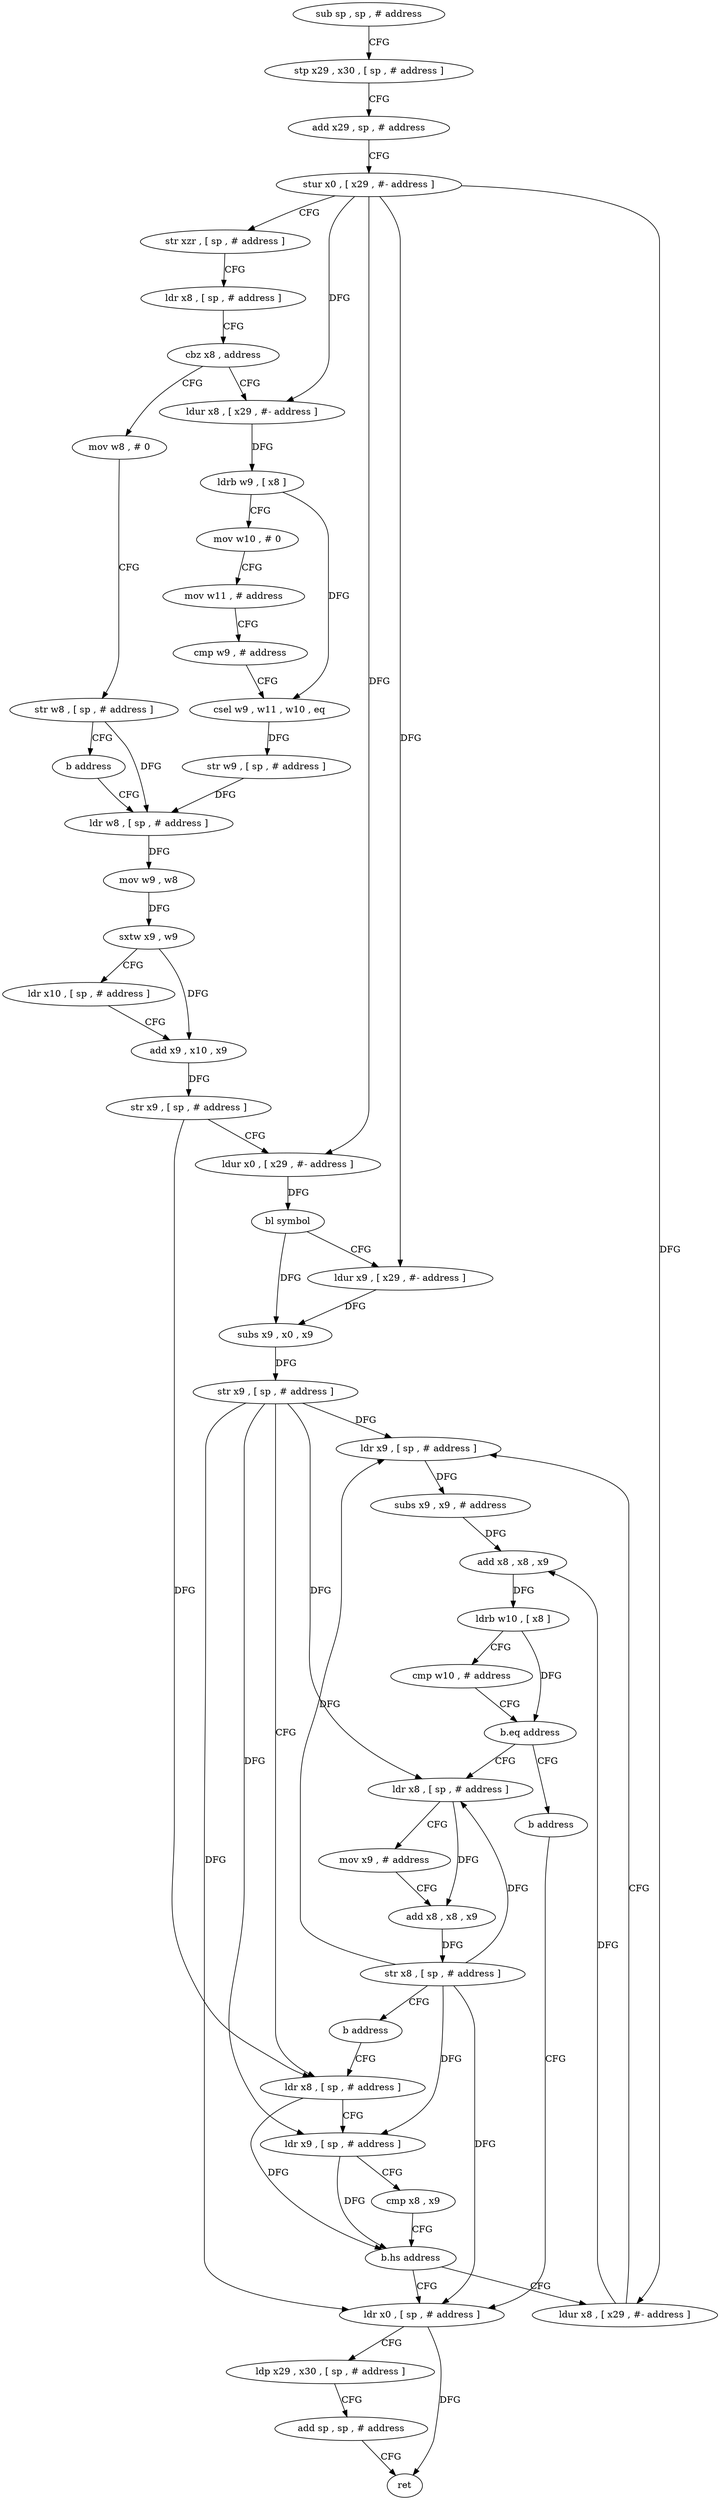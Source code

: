 digraph "func" {
"4253652" [label = "sub sp , sp , # address" ]
"4253656" [label = "stp x29 , x30 , [ sp , # address ]" ]
"4253660" [label = "add x29 , sp , # address" ]
"4253664" [label = "stur x0 , [ x29 , #- address ]" ]
"4253668" [label = "str xzr , [ sp , # address ]" ]
"4253672" [label = "ldr x8 , [ sp , # address ]" ]
"4253676" [label = "cbz x8 , address" ]
"4253692" [label = "ldur x8 , [ x29 , #- address ]" ]
"4253680" [label = "mov w8 , # 0" ]
"4253696" [label = "ldrb w9 , [ x8 ]" ]
"4253700" [label = "mov w10 , # 0" ]
"4253704" [label = "mov w11 , # address" ]
"4253708" [label = "cmp w9 , # address" ]
"4253712" [label = "csel w9 , w11 , w10 , eq" ]
"4253716" [label = "str w9 , [ sp , # address ]" ]
"4253720" [label = "ldr w8 , [ sp , # address ]" ]
"4253684" [label = "str w8 , [ sp , # address ]" ]
"4253688" [label = "b address" ]
"4253832" [label = "ldr x0 , [ sp , # address ]" ]
"4253836" [label = "ldp x29 , x30 , [ sp , # address ]" ]
"4253840" [label = "add sp , sp , # address" ]
"4253844" [label = "ret" ]
"4253780" [label = "ldur x8 , [ x29 , #- address ]" ]
"4253784" [label = "ldr x9 , [ sp , # address ]" ]
"4253788" [label = "subs x9 , x9 , # address" ]
"4253792" [label = "add x8 , x8 , x9" ]
"4253796" [label = "ldrb w10 , [ x8 ]" ]
"4253800" [label = "cmp w10 , # address" ]
"4253804" [label = "b.eq address" ]
"4253812" [label = "ldr x8 , [ sp , # address ]" ]
"4253808" [label = "b address" ]
"4253724" [label = "mov w9 , w8" ]
"4253728" [label = "sxtw x9 , w9" ]
"4253732" [label = "ldr x10 , [ sp , # address ]" ]
"4253736" [label = "add x9 , x10 , x9" ]
"4253740" [label = "str x9 , [ sp , # address ]" ]
"4253744" [label = "ldur x0 , [ x29 , #- address ]" ]
"4253748" [label = "bl symbol" ]
"4253752" [label = "ldur x9 , [ x29 , #- address ]" ]
"4253756" [label = "subs x9 , x0 , x9" ]
"4253760" [label = "str x9 , [ sp , # address ]" ]
"4253764" [label = "ldr x8 , [ sp , # address ]" ]
"4253816" [label = "mov x9 , # address" ]
"4253820" [label = "add x8 , x8 , x9" ]
"4253824" [label = "str x8 , [ sp , # address ]" ]
"4253828" [label = "b address" ]
"4253768" [label = "ldr x9 , [ sp , # address ]" ]
"4253772" [label = "cmp x8 , x9" ]
"4253776" [label = "b.hs address" ]
"4253652" -> "4253656" [ label = "CFG" ]
"4253656" -> "4253660" [ label = "CFG" ]
"4253660" -> "4253664" [ label = "CFG" ]
"4253664" -> "4253668" [ label = "CFG" ]
"4253664" -> "4253692" [ label = "DFG" ]
"4253664" -> "4253744" [ label = "DFG" ]
"4253664" -> "4253752" [ label = "DFG" ]
"4253664" -> "4253780" [ label = "DFG" ]
"4253668" -> "4253672" [ label = "CFG" ]
"4253672" -> "4253676" [ label = "CFG" ]
"4253676" -> "4253692" [ label = "CFG" ]
"4253676" -> "4253680" [ label = "CFG" ]
"4253692" -> "4253696" [ label = "DFG" ]
"4253680" -> "4253684" [ label = "CFG" ]
"4253696" -> "4253700" [ label = "CFG" ]
"4253696" -> "4253712" [ label = "DFG" ]
"4253700" -> "4253704" [ label = "CFG" ]
"4253704" -> "4253708" [ label = "CFG" ]
"4253708" -> "4253712" [ label = "CFG" ]
"4253712" -> "4253716" [ label = "DFG" ]
"4253716" -> "4253720" [ label = "DFG" ]
"4253720" -> "4253724" [ label = "DFG" ]
"4253684" -> "4253688" [ label = "CFG" ]
"4253684" -> "4253720" [ label = "DFG" ]
"4253688" -> "4253720" [ label = "CFG" ]
"4253832" -> "4253836" [ label = "CFG" ]
"4253832" -> "4253844" [ label = "DFG" ]
"4253836" -> "4253840" [ label = "CFG" ]
"4253840" -> "4253844" [ label = "CFG" ]
"4253780" -> "4253784" [ label = "CFG" ]
"4253780" -> "4253792" [ label = "DFG" ]
"4253784" -> "4253788" [ label = "DFG" ]
"4253788" -> "4253792" [ label = "DFG" ]
"4253792" -> "4253796" [ label = "DFG" ]
"4253796" -> "4253800" [ label = "CFG" ]
"4253796" -> "4253804" [ label = "DFG" ]
"4253800" -> "4253804" [ label = "CFG" ]
"4253804" -> "4253812" [ label = "CFG" ]
"4253804" -> "4253808" [ label = "CFG" ]
"4253812" -> "4253816" [ label = "CFG" ]
"4253812" -> "4253820" [ label = "DFG" ]
"4253808" -> "4253832" [ label = "CFG" ]
"4253724" -> "4253728" [ label = "DFG" ]
"4253728" -> "4253732" [ label = "CFG" ]
"4253728" -> "4253736" [ label = "DFG" ]
"4253732" -> "4253736" [ label = "CFG" ]
"4253736" -> "4253740" [ label = "DFG" ]
"4253740" -> "4253744" [ label = "CFG" ]
"4253740" -> "4253764" [ label = "DFG" ]
"4253744" -> "4253748" [ label = "DFG" ]
"4253748" -> "4253752" [ label = "CFG" ]
"4253748" -> "4253756" [ label = "DFG" ]
"4253752" -> "4253756" [ label = "DFG" ]
"4253756" -> "4253760" [ label = "DFG" ]
"4253760" -> "4253764" [ label = "CFG" ]
"4253760" -> "4253768" [ label = "DFG" ]
"4253760" -> "4253832" [ label = "DFG" ]
"4253760" -> "4253784" [ label = "DFG" ]
"4253760" -> "4253812" [ label = "DFG" ]
"4253764" -> "4253768" [ label = "CFG" ]
"4253764" -> "4253776" [ label = "DFG" ]
"4253816" -> "4253820" [ label = "CFG" ]
"4253820" -> "4253824" [ label = "DFG" ]
"4253824" -> "4253828" [ label = "CFG" ]
"4253824" -> "4253768" [ label = "DFG" ]
"4253824" -> "4253832" [ label = "DFG" ]
"4253824" -> "4253784" [ label = "DFG" ]
"4253824" -> "4253812" [ label = "DFG" ]
"4253828" -> "4253764" [ label = "CFG" ]
"4253768" -> "4253772" [ label = "CFG" ]
"4253768" -> "4253776" [ label = "DFG" ]
"4253772" -> "4253776" [ label = "CFG" ]
"4253776" -> "4253832" [ label = "CFG" ]
"4253776" -> "4253780" [ label = "CFG" ]
}
